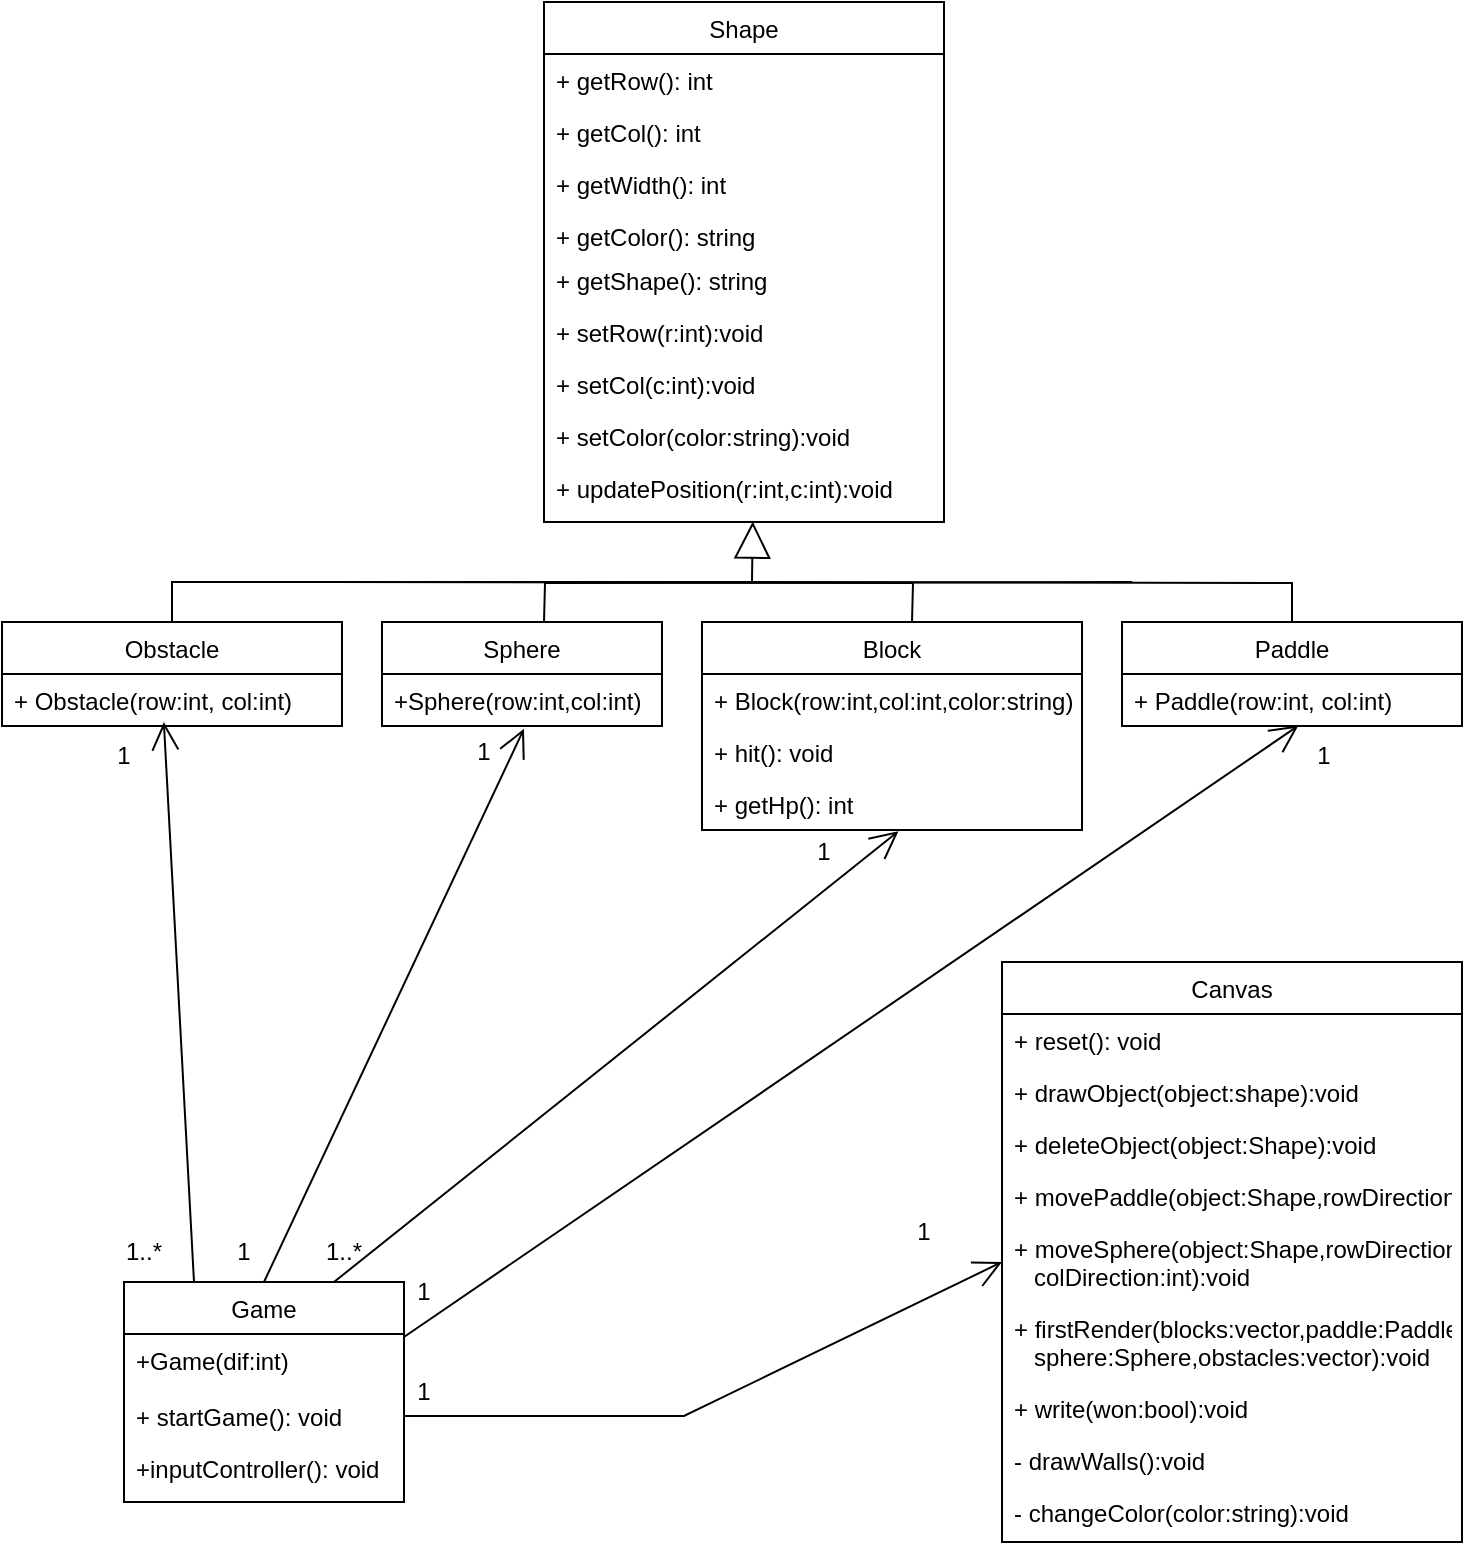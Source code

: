 <mxfile version="18.0.2" type="device"><diagram id="6lPJ6MdpsQqDt5kytloS" name="Page-1"><mxGraphModel dx="1038" dy="579" grid="1" gridSize="10" guides="1" tooltips="1" connect="1" arrows="1" fold="1" page="1" pageScale="1" pageWidth="827" pageHeight="1169" math="0" shadow="0"><root><mxCell id="0"/><mxCell id="1" parent="0"/><mxCell id="EXOJpG0G7o4pmVTKSI5E-5" value="Game" style="swimlane;fontStyle=0;childLayout=stackLayout;horizontal=1;startSize=26;fillColor=none;horizontalStack=0;resizeParent=1;resizeParentMax=0;resizeLast=0;collapsible=1;marginBottom=0;" parent="1" vertex="1"><mxGeometry x="110" y="710" width="140" height="110" as="geometry"/></mxCell><mxCell id="EXOJpG0G7o4pmVTKSI5E-7" value="+Game(dif:int)" style="text;strokeColor=none;fillColor=none;align=left;verticalAlign=top;spacingLeft=4;spacingRight=4;overflow=hidden;rotatable=0;points=[[0,0.5],[1,0.5]];portConstraint=eastwest;" parent="EXOJpG0G7o4pmVTKSI5E-5" vertex="1"><mxGeometry y="26" width="140" height="28" as="geometry"/></mxCell><mxCell id="EXOJpG0G7o4pmVTKSI5E-6" value="+ startGame(): void" style="text;strokeColor=none;fillColor=none;align=left;verticalAlign=top;spacingLeft=4;spacingRight=4;overflow=hidden;rotatable=0;points=[[0,0.5],[1,0.5]];portConstraint=eastwest;" parent="EXOJpG0G7o4pmVTKSI5E-5" vertex="1"><mxGeometry y="54" width="140" height="26" as="geometry"/></mxCell><mxCell id="EXOJpG0G7o4pmVTKSI5E-8" value="+inputController(): void" style="text;strokeColor=none;fillColor=none;align=left;verticalAlign=top;spacingLeft=4;spacingRight=4;overflow=hidden;rotatable=0;points=[[0,0.5],[1,0.5]];portConstraint=eastwest;" parent="EXOJpG0G7o4pmVTKSI5E-5" vertex="1"><mxGeometry y="80" width="140" height="30" as="geometry"/></mxCell><mxCell id="EXOJpG0G7o4pmVTKSI5E-9" value="Sphere" style="swimlane;fontStyle=0;childLayout=stackLayout;horizontal=1;startSize=26;fillColor=none;horizontalStack=0;resizeParent=1;resizeParentMax=0;resizeLast=0;collapsible=1;marginBottom=0;" parent="1" vertex="1"><mxGeometry x="239" y="380" width="140" height="52" as="geometry"/></mxCell><mxCell id="EXOJpG0G7o4pmVTKSI5E-10" value="+Sphere(row:int,col:int)" style="text;strokeColor=none;fillColor=none;align=left;verticalAlign=top;spacingLeft=4;spacingRight=4;overflow=hidden;rotatable=0;points=[[0,0.5],[1,0.5]];portConstraint=eastwest;" parent="EXOJpG0G7o4pmVTKSI5E-9" vertex="1"><mxGeometry y="26" width="140" height="26" as="geometry"/></mxCell><mxCell id="EXOJpG0G7o4pmVTKSI5E-13" value="Block" style="swimlane;fontStyle=0;childLayout=stackLayout;horizontal=1;startSize=26;fillColor=none;horizontalStack=0;resizeParent=1;resizeParentMax=0;resizeLast=0;collapsible=1;marginBottom=0;" parent="1" vertex="1"><mxGeometry x="399" y="380" width="190" height="104" as="geometry"/></mxCell><mxCell id="EXOJpG0G7o4pmVTKSI5E-14" value="+ Block(row:int,col:int,color:string)" style="text;strokeColor=none;fillColor=none;align=left;verticalAlign=top;spacingLeft=4;spacingRight=4;overflow=hidden;rotatable=0;points=[[0,0.5],[1,0.5]];portConstraint=eastwest;" parent="EXOJpG0G7o4pmVTKSI5E-13" vertex="1"><mxGeometry y="26" width="190" height="26" as="geometry"/></mxCell><mxCell id="EXOJpG0G7o4pmVTKSI5E-15" value="+ hit(): void" style="text;strokeColor=none;fillColor=none;align=left;verticalAlign=top;spacingLeft=4;spacingRight=4;overflow=hidden;rotatable=0;points=[[0,0.5],[1,0.5]];portConstraint=eastwest;" parent="EXOJpG0G7o4pmVTKSI5E-13" vertex="1"><mxGeometry y="52" width="190" height="26" as="geometry"/></mxCell><mxCell id="EXOJpG0G7o4pmVTKSI5E-16" value="+ getHp(): int" style="text;strokeColor=none;fillColor=none;align=left;verticalAlign=top;spacingLeft=4;spacingRight=4;overflow=hidden;rotatable=0;points=[[0,0.5],[1,0.5]];portConstraint=eastwest;" parent="EXOJpG0G7o4pmVTKSI5E-13" vertex="1"><mxGeometry y="78" width="190" height="26" as="geometry"/></mxCell><mxCell id="EXOJpG0G7o4pmVTKSI5E-17" value="Obstacle" style="swimlane;fontStyle=0;childLayout=stackLayout;horizontal=1;startSize=26;fillColor=none;horizontalStack=0;resizeParent=1;resizeParentMax=0;resizeLast=0;collapsible=1;marginBottom=0;" parent="1" vertex="1"><mxGeometry x="49" y="380" width="170" height="52" as="geometry"/></mxCell><mxCell id="EXOJpG0G7o4pmVTKSI5E-18" value="+ Obstacle(row:int, col:int)" style="text;strokeColor=none;fillColor=none;align=left;verticalAlign=top;spacingLeft=4;spacingRight=4;overflow=hidden;rotatable=0;points=[[0,0.5],[1,0.5]];portConstraint=eastwest;" parent="EXOJpG0G7o4pmVTKSI5E-17" vertex="1"><mxGeometry y="26" width="170" height="26" as="geometry"/></mxCell><mxCell id="EXOJpG0G7o4pmVTKSI5E-21" value="Paddle" style="swimlane;fontStyle=0;childLayout=stackLayout;horizontal=1;startSize=26;fillColor=none;horizontalStack=0;resizeParent=1;resizeParentMax=0;resizeLast=0;collapsible=1;marginBottom=0;" parent="1" vertex="1"><mxGeometry x="609" y="380" width="170" height="52" as="geometry"/></mxCell><mxCell id="EXOJpG0G7o4pmVTKSI5E-22" value="+ Paddle(row:int, col:int)" style="text;strokeColor=none;fillColor=none;align=left;verticalAlign=top;spacingLeft=4;spacingRight=4;overflow=hidden;rotatable=0;points=[[0,0.5],[1,0.5]];portConstraint=eastwest;" parent="EXOJpG0G7o4pmVTKSI5E-21" vertex="1"><mxGeometry y="26" width="170" height="26" as="geometry"/></mxCell><mxCell id="EXOJpG0G7o4pmVTKSI5E-24" value="Shape" style="swimlane;fontStyle=0;childLayout=stackLayout;horizontal=1;startSize=26;fillColor=none;horizontalStack=0;resizeParent=1;resizeParentMax=0;resizeLast=0;collapsible=1;marginBottom=0;" parent="1" vertex="1"><mxGeometry x="320" y="70" width="200" height="260" as="geometry"/></mxCell><mxCell id="EXOJpG0G7o4pmVTKSI5E-25" value="+ getRow(): int" style="text;strokeColor=none;fillColor=none;align=left;verticalAlign=top;spacingLeft=4;spacingRight=4;overflow=hidden;rotatable=0;points=[[0,0.5],[1,0.5]];portConstraint=eastwest;" parent="EXOJpG0G7o4pmVTKSI5E-24" vertex="1"><mxGeometry y="26" width="200" height="26" as="geometry"/></mxCell><mxCell id="EXOJpG0G7o4pmVTKSI5E-26" value="+ getCol(): int" style="text;strokeColor=none;fillColor=none;align=left;verticalAlign=top;spacingLeft=4;spacingRight=4;overflow=hidden;rotatable=0;points=[[0,0.5],[1,0.5]];portConstraint=eastwest;" parent="EXOJpG0G7o4pmVTKSI5E-24" vertex="1"><mxGeometry y="52" width="200" height="26" as="geometry"/></mxCell><mxCell id="EXOJpG0G7o4pmVTKSI5E-27" value="+ getWidth(): int" style="text;strokeColor=none;fillColor=none;align=left;verticalAlign=top;spacingLeft=4;spacingRight=4;overflow=hidden;rotatable=0;points=[[0,0.5],[1,0.5]];portConstraint=eastwest;" parent="EXOJpG0G7o4pmVTKSI5E-24" vertex="1"><mxGeometry y="78" width="200" height="26" as="geometry"/></mxCell><mxCell id="EXOJpG0G7o4pmVTKSI5E-28" value="+ getColor(): string&#10;" style="text;strokeColor=none;fillColor=none;align=left;verticalAlign=top;spacingLeft=4;spacingRight=4;overflow=hidden;rotatable=0;points=[[0,0.5],[1,0.5]];portConstraint=eastwest;" parent="EXOJpG0G7o4pmVTKSI5E-24" vertex="1"><mxGeometry y="104" width="200" height="22" as="geometry"/></mxCell><mxCell id="EXOJpG0G7o4pmVTKSI5E-29" value="+ getShape(): string" style="text;strokeColor=none;fillColor=none;align=left;verticalAlign=top;spacingLeft=4;spacingRight=4;overflow=hidden;rotatable=0;points=[[0,0.5],[1,0.5]];portConstraint=eastwest;" parent="EXOJpG0G7o4pmVTKSI5E-24" vertex="1"><mxGeometry y="126" width="200" height="26" as="geometry"/></mxCell><mxCell id="EXOJpG0G7o4pmVTKSI5E-30" value="+ setRow(r:int):void" style="text;strokeColor=none;fillColor=none;align=left;verticalAlign=top;spacingLeft=4;spacingRight=4;overflow=hidden;rotatable=0;points=[[0,0.5],[1,0.5]];portConstraint=eastwest;" parent="EXOJpG0G7o4pmVTKSI5E-24" vertex="1"><mxGeometry y="152" width="200" height="26" as="geometry"/></mxCell><mxCell id="EXOJpG0G7o4pmVTKSI5E-31" value="+ setCol(c:int):void" style="text;strokeColor=none;fillColor=none;align=left;verticalAlign=top;spacingLeft=4;spacingRight=4;overflow=hidden;rotatable=0;points=[[0,0.5],[1,0.5]];portConstraint=eastwest;" parent="EXOJpG0G7o4pmVTKSI5E-24" vertex="1"><mxGeometry y="178" width="200" height="26" as="geometry"/></mxCell><mxCell id="EXOJpG0G7o4pmVTKSI5E-32" value="+ setColor(color:string):void" style="text;strokeColor=none;fillColor=none;align=left;verticalAlign=top;spacingLeft=4;spacingRight=4;overflow=hidden;rotatable=0;points=[[0,0.5],[1,0.5]];portConstraint=eastwest;" parent="EXOJpG0G7o4pmVTKSI5E-24" vertex="1"><mxGeometry y="204" width="200" height="26" as="geometry"/></mxCell><mxCell id="EXOJpG0G7o4pmVTKSI5E-33" value="+ updatePosition(r:int,c:int):void" style="text;strokeColor=none;fillColor=none;align=left;verticalAlign=top;spacingLeft=4;spacingRight=4;overflow=hidden;rotatable=0;points=[[0,0.5],[1,0.5]];portConstraint=eastwest;" parent="EXOJpG0G7o4pmVTKSI5E-24" vertex="1"><mxGeometry y="230" width="200" height="30" as="geometry"/></mxCell><mxCell id="EXOJpG0G7o4pmVTKSI5E-38" value="Canvas" style="swimlane;fontStyle=0;childLayout=stackLayout;horizontal=1;startSize=26;fillColor=none;horizontalStack=0;resizeParent=1;resizeParentMax=0;resizeLast=0;collapsible=1;marginBottom=0;" parent="1" vertex="1"><mxGeometry x="549" y="550" width="230" height="290" as="geometry"/></mxCell><mxCell id="EXOJpG0G7o4pmVTKSI5E-39" value="+ reset(): void" style="text;strokeColor=none;fillColor=none;align=left;verticalAlign=top;spacingLeft=4;spacingRight=4;overflow=hidden;rotatable=0;points=[[0,0.5],[1,0.5]];portConstraint=eastwest;" parent="EXOJpG0G7o4pmVTKSI5E-38" vertex="1"><mxGeometry y="26" width="230" height="26" as="geometry"/></mxCell><mxCell id="EXOJpG0G7o4pmVTKSI5E-40" value="+ drawObject(object:shape):void" style="text;strokeColor=none;fillColor=none;align=left;verticalAlign=top;spacingLeft=4;spacingRight=4;overflow=hidden;rotatable=0;points=[[0,0.5],[1,0.5]];portConstraint=eastwest;" parent="EXOJpG0G7o4pmVTKSI5E-38" vertex="1"><mxGeometry y="52" width="230" height="26" as="geometry"/></mxCell><mxCell id="EXOJpG0G7o4pmVTKSI5E-46" value="+ deleteObject(object:Shape):void" style="text;strokeColor=none;fillColor=none;align=left;verticalAlign=top;spacingLeft=4;spacingRight=4;overflow=hidden;rotatable=0;points=[[0,0.5],[1,0.5]];portConstraint=eastwest;" parent="EXOJpG0G7o4pmVTKSI5E-38" vertex="1"><mxGeometry y="78" width="230" height="26" as="geometry"/></mxCell><mxCell id="EXOJpG0G7o4pmVTKSI5E-45" value="+ movePaddle(object:Shape,rowDirection:int):void" style="text;strokeColor=none;fillColor=none;align=left;verticalAlign=top;spacingLeft=4;spacingRight=4;overflow=hidden;rotatable=0;points=[[0,0.5],[1,0.5]];portConstraint=eastwest;" parent="EXOJpG0G7o4pmVTKSI5E-38" vertex="1"><mxGeometry y="104" width="230" height="26" as="geometry"/></mxCell><mxCell id="EXOJpG0G7o4pmVTKSI5E-47" value="+ moveSphere(object:Shape,rowDirection:int,&#10;   colDirection:int):void" style="text;strokeColor=none;fillColor=none;align=left;verticalAlign=top;spacingLeft=4;spacingRight=4;overflow=hidden;rotatable=0;points=[[0,0.5],[1,0.5]];portConstraint=eastwest;" parent="EXOJpG0G7o4pmVTKSI5E-38" vertex="1"><mxGeometry y="130" width="230" height="40" as="geometry"/></mxCell><mxCell id="EXOJpG0G7o4pmVTKSI5E-44" value="+ firstRender(blocks:vector,paddle:Paddle,&#10;   sphere:Sphere,obstacles:vector):void" style="text;strokeColor=none;fillColor=none;align=left;verticalAlign=top;spacingLeft=4;spacingRight=4;overflow=hidden;rotatable=0;points=[[0,0.5],[1,0.5]];portConstraint=eastwest;" parent="EXOJpG0G7o4pmVTKSI5E-38" vertex="1"><mxGeometry y="170" width="230" height="40" as="geometry"/></mxCell><mxCell id="EXOJpG0G7o4pmVTKSI5E-43" value="+ write(won:bool):void" style="text;strokeColor=none;fillColor=none;align=left;verticalAlign=top;spacingLeft=4;spacingRight=4;overflow=hidden;rotatable=0;points=[[0,0.5],[1,0.5]];portConstraint=eastwest;" parent="EXOJpG0G7o4pmVTKSI5E-38" vertex="1"><mxGeometry y="210" width="230" height="26" as="geometry"/></mxCell><mxCell id="EXOJpG0G7o4pmVTKSI5E-42" value="- drawWalls():void" style="text;strokeColor=none;fillColor=none;align=left;verticalAlign=top;spacingLeft=4;spacingRight=4;overflow=hidden;rotatable=0;points=[[0,0.5],[1,0.5]];portConstraint=eastwest;" parent="EXOJpG0G7o4pmVTKSI5E-38" vertex="1"><mxGeometry y="236" width="230" height="26" as="geometry"/></mxCell><mxCell id="EXOJpG0G7o4pmVTKSI5E-41" value="- changeColor(color:string):void" style="text;strokeColor=none;fillColor=none;align=left;verticalAlign=top;spacingLeft=4;spacingRight=4;overflow=hidden;rotatable=0;points=[[0,0.5],[1,0.5]];portConstraint=eastwest;" parent="EXOJpG0G7o4pmVTKSI5E-38" vertex="1"><mxGeometry y="262" width="230" height="28" as="geometry"/></mxCell><mxCell id="EXOJpG0G7o4pmVTKSI5E-48" value="" style="endArrow=block;endSize=16;endFill=0;html=1;rounded=0;entryX=0.522;entryY=0.993;entryDx=0;entryDy=0;entryPerimeter=0;exitX=0.5;exitY=0;exitDx=0;exitDy=0;" parent="1" source="EXOJpG0G7o4pmVTKSI5E-17" target="EXOJpG0G7o4pmVTKSI5E-33" edge="1"><mxGeometry width="160" relative="1" as="geometry"><mxPoint x="270" y="550" as="sourcePoint"/><mxPoint x="220" y="520" as="targetPoint"/><Array as="points"><mxPoint x="134" y="360"/><mxPoint x="424" y="360"/></Array></mxGeometry></mxCell><mxCell id="EXOJpG0G7o4pmVTKSI5E-49" value="" style="endArrow=none;html=1;edgeStyle=orthogonalEdgeStyle;rounded=0;entryX=0.5;entryY=0;entryDx=0;entryDy=0;" parent="1" target="EXOJpG0G7o4pmVTKSI5E-21" edge="1"><mxGeometry relative="1" as="geometry"><mxPoint x="400" y="360" as="sourcePoint"/><mxPoint x="260" y="540" as="targetPoint"/></mxGeometry></mxCell><mxCell id="EXOJpG0G7o4pmVTKSI5E-52" value="" style="endArrow=none;html=1;edgeStyle=orthogonalEdgeStyle;rounded=0;entryX=0.5;entryY=0;entryDx=0;entryDy=0;" parent="1" edge="1"><mxGeometry relative="1" as="geometry"><mxPoint x="210" y="360" as="sourcePoint"/><mxPoint x="504" y="380" as="targetPoint"/></mxGeometry></mxCell><mxCell id="EXOJpG0G7o4pmVTKSI5E-53" value="" style="endArrow=none;html=1;edgeStyle=orthogonalEdgeStyle;rounded=0;" parent="1" edge="1"><mxGeometry relative="1" as="geometry"><mxPoint x="614" y="360" as="sourcePoint"/><mxPoint x="320" y="380" as="targetPoint"/></mxGeometry></mxCell><mxCell id="EXOJpG0G7o4pmVTKSI5E-54" value="" style="endArrow=open;endFill=1;endSize=12;html=1;rounded=0;exitX=1;exitY=0.5;exitDx=0;exitDy=0;entryX=0;entryY=0.5;entryDx=0;entryDy=0;" parent="1" source="EXOJpG0G7o4pmVTKSI5E-6" target="EXOJpG0G7o4pmVTKSI5E-47" edge="1"><mxGeometry width="160" relative="1" as="geometry"><mxPoint x="360" y="820" as="sourcePoint"/><mxPoint x="520" y="820" as="targetPoint"/><Array as="points"><mxPoint x="390" y="777"/></Array></mxGeometry></mxCell><mxCell id="EXOJpG0G7o4pmVTKSI5E-56" value="1" style="text;html=1;strokeColor=none;fillColor=none;align=center;verticalAlign=middle;whiteSpace=wrap;rounded=0;" parent="1" vertex="1"><mxGeometry x="230" y="750" width="60" height="30" as="geometry"/></mxCell><mxCell id="EXOJpG0G7o4pmVTKSI5E-58" value="1" style="text;html=1;strokeColor=none;fillColor=none;align=center;verticalAlign=middle;whiteSpace=wrap;rounded=0;" parent="1" vertex="1"><mxGeometry x="480" y="670" width="60" height="30" as="geometry"/></mxCell><mxCell id="EXOJpG0G7o4pmVTKSI5E-59" value="" style="endArrow=open;endFill=1;endSize=12;html=1;rounded=0;exitX=0.25;exitY=0;exitDx=0;exitDy=0;entryX=0.476;entryY=0.923;entryDx=0;entryDy=0;entryPerimeter=0;" parent="1" source="EXOJpG0G7o4pmVTKSI5E-5" target="EXOJpG0G7o4pmVTKSI5E-18" edge="1"><mxGeometry width="160" relative="1" as="geometry"><mxPoint x="180" y="620" as="sourcePoint"/><mxPoint x="340" y="620" as="targetPoint"/></mxGeometry></mxCell><mxCell id="EXOJpG0G7o4pmVTKSI5E-60" value="" style="endArrow=open;endFill=1;endSize=12;html=1;rounded=0;entryX=0.507;entryY=1.054;entryDx=0;entryDy=0;entryPerimeter=0;exitX=0.5;exitY=0;exitDx=0;exitDy=0;" parent="1" source="EXOJpG0G7o4pmVTKSI5E-5" target="EXOJpG0G7o4pmVTKSI5E-10" edge="1"><mxGeometry width="160" relative="1" as="geometry"><mxPoint x="270" y="600" as="sourcePoint"/><mxPoint x="430" y="600" as="targetPoint"/></mxGeometry></mxCell><mxCell id="EXOJpG0G7o4pmVTKSI5E-61" value="" style="endArrow=open;endFill=1;endSize=12;html=1;rounded=0;exitX=0.75;exitY=0;exitDx=0;exitDy=0;entryX=0.517;entryY=1.023;entryDx=0;entryDy=0;entryPerimeter=0;" parent="1" source="EXOJpG0G7o4pmVTKSI5E-5" target="EXOJpG0G7o4pmVTKSI5E-16" edge="1"><mxGeometry width="160" relative="1" as="geometry"><mxPoint x="320" y="620" as="sourcePoint"/><mxPoint x="480" y="620" as="targetPoint"/></mxGeometry></mxCell><mxCell id="EXOJpG0G7o4pmVTKSI5E-62" value="" style="endArrow=open;endFill=1;endSize=12;html=1;rounded=0;entryX=0.519;entryY=0.992;entryDx=0;entryDy=0;entryPerimeter=0;exitX=1;exitY=0.25;exitDx=0;exitDy=0;" parent="1" source="EXOJpG0G7o4pmVTKSI5E-5" target="EXOJpG0G7o4pmVTKSI5E-22" edge="1"><mxGeometry width="160" relative="1" as="geometry"><mxPoint x="300" y="700" as="sourcePoint"/><mxPoint x="460" y="700" as="targetPoint"/></mxGeometry></mxCell><mxCell id="EXOJpG0G7o4pmVTKSI5E-63" value="1" style="text;html=1;strokeColor=none;fillColor=none;align=center;verticalAlign=middle;whiteSpace=wrap;rounded=0;" parent="1" vertex="1"><mxGeometry x="680" y="432" width="60" height="30" as="geometry"/></mxCell><mxCell id="EXOJpG0G7o4pmVTKSI5E-64" value="1" style="text;html=1;strokeColor=none;fillColor=none;align=center;verticalAlign=middle;whiteSpace=wrap;rounded=0;" parent="1" vertex="1"><mxGeometry x="230" y="700" width="60" height="30" as="geometry"/></mxCell><mxCell id="EXOJpG0G7o4pmVTKSI5E-65" value="1" style="text;html=1;strokeColor=none;fillColor=none;align=center;verticalAlign=middle;whiteSpace=wrap;rounded=0;" parent="1" vertex="1"><mxGeometry x="260" y="430" width="60" height="30" as="geometry"/></mxCell><mxCell id="EXOJpG0G7o4pmVTKSI5E-66" value="1" style="text;html=1;strokeColor=none;fillColor=none;align=center;verticalAlign=middle;whiteSpace=wrap;rounded=0;" parent="1" vertex="1"><mxGeometry x="140" y="680" width="60" height="30" as="geometry"/></mxCell><mxCell id="EXOJpG0G7o4pmVTKSI5E-67" value="1" style="text;html=1;strokeColor=none;fillColor=none;align=center;verticalAlign=middle;whiteSpace=wrap;rounded=0;" parent="1" vertex="1"><mxGeometry x="80" y="432" width="60" height="30" as="geometry"/></mxCell><mxCell id="EXOJpG0G7o4pmVTKSI5E-68" value="1" style="text;html=1;strokeColor=none;fillColor=none;align=center;verticalAlign=middle;whiteSpace=wrap;rounded=0;" parent="1" vertex="1"><mxGeometry x="430" y="480" width="60" height="30" as="geometry"/></mxCell><mxCell id="EXOJpG0G7o4pmVTKSI5E-69" value="1..*" style="text;html=1;strokeColor=none;fillColor=none;align=center;verticalAlign=middle;whiteSpace=wrap;rounded=0;" parent="1" vertex="1"><mxGeometry x="90" y="680" width="60" height="30" as="geometry"/></mxCell><mxCell id="EXOJpG0G7o4pmVTKSI5E-70" value="1..*" style="text;html=1;strokeColor=none;fillColor=none;align=center;verticalAlign=middle;whiteSpace=wrap;rounded=0;" parent="1" vertex="1"><mxGeometry x="190" y="680" width="60" height="30" as="geometry"/></mxCell></root></mxGraphModel></diagram></mxfile>